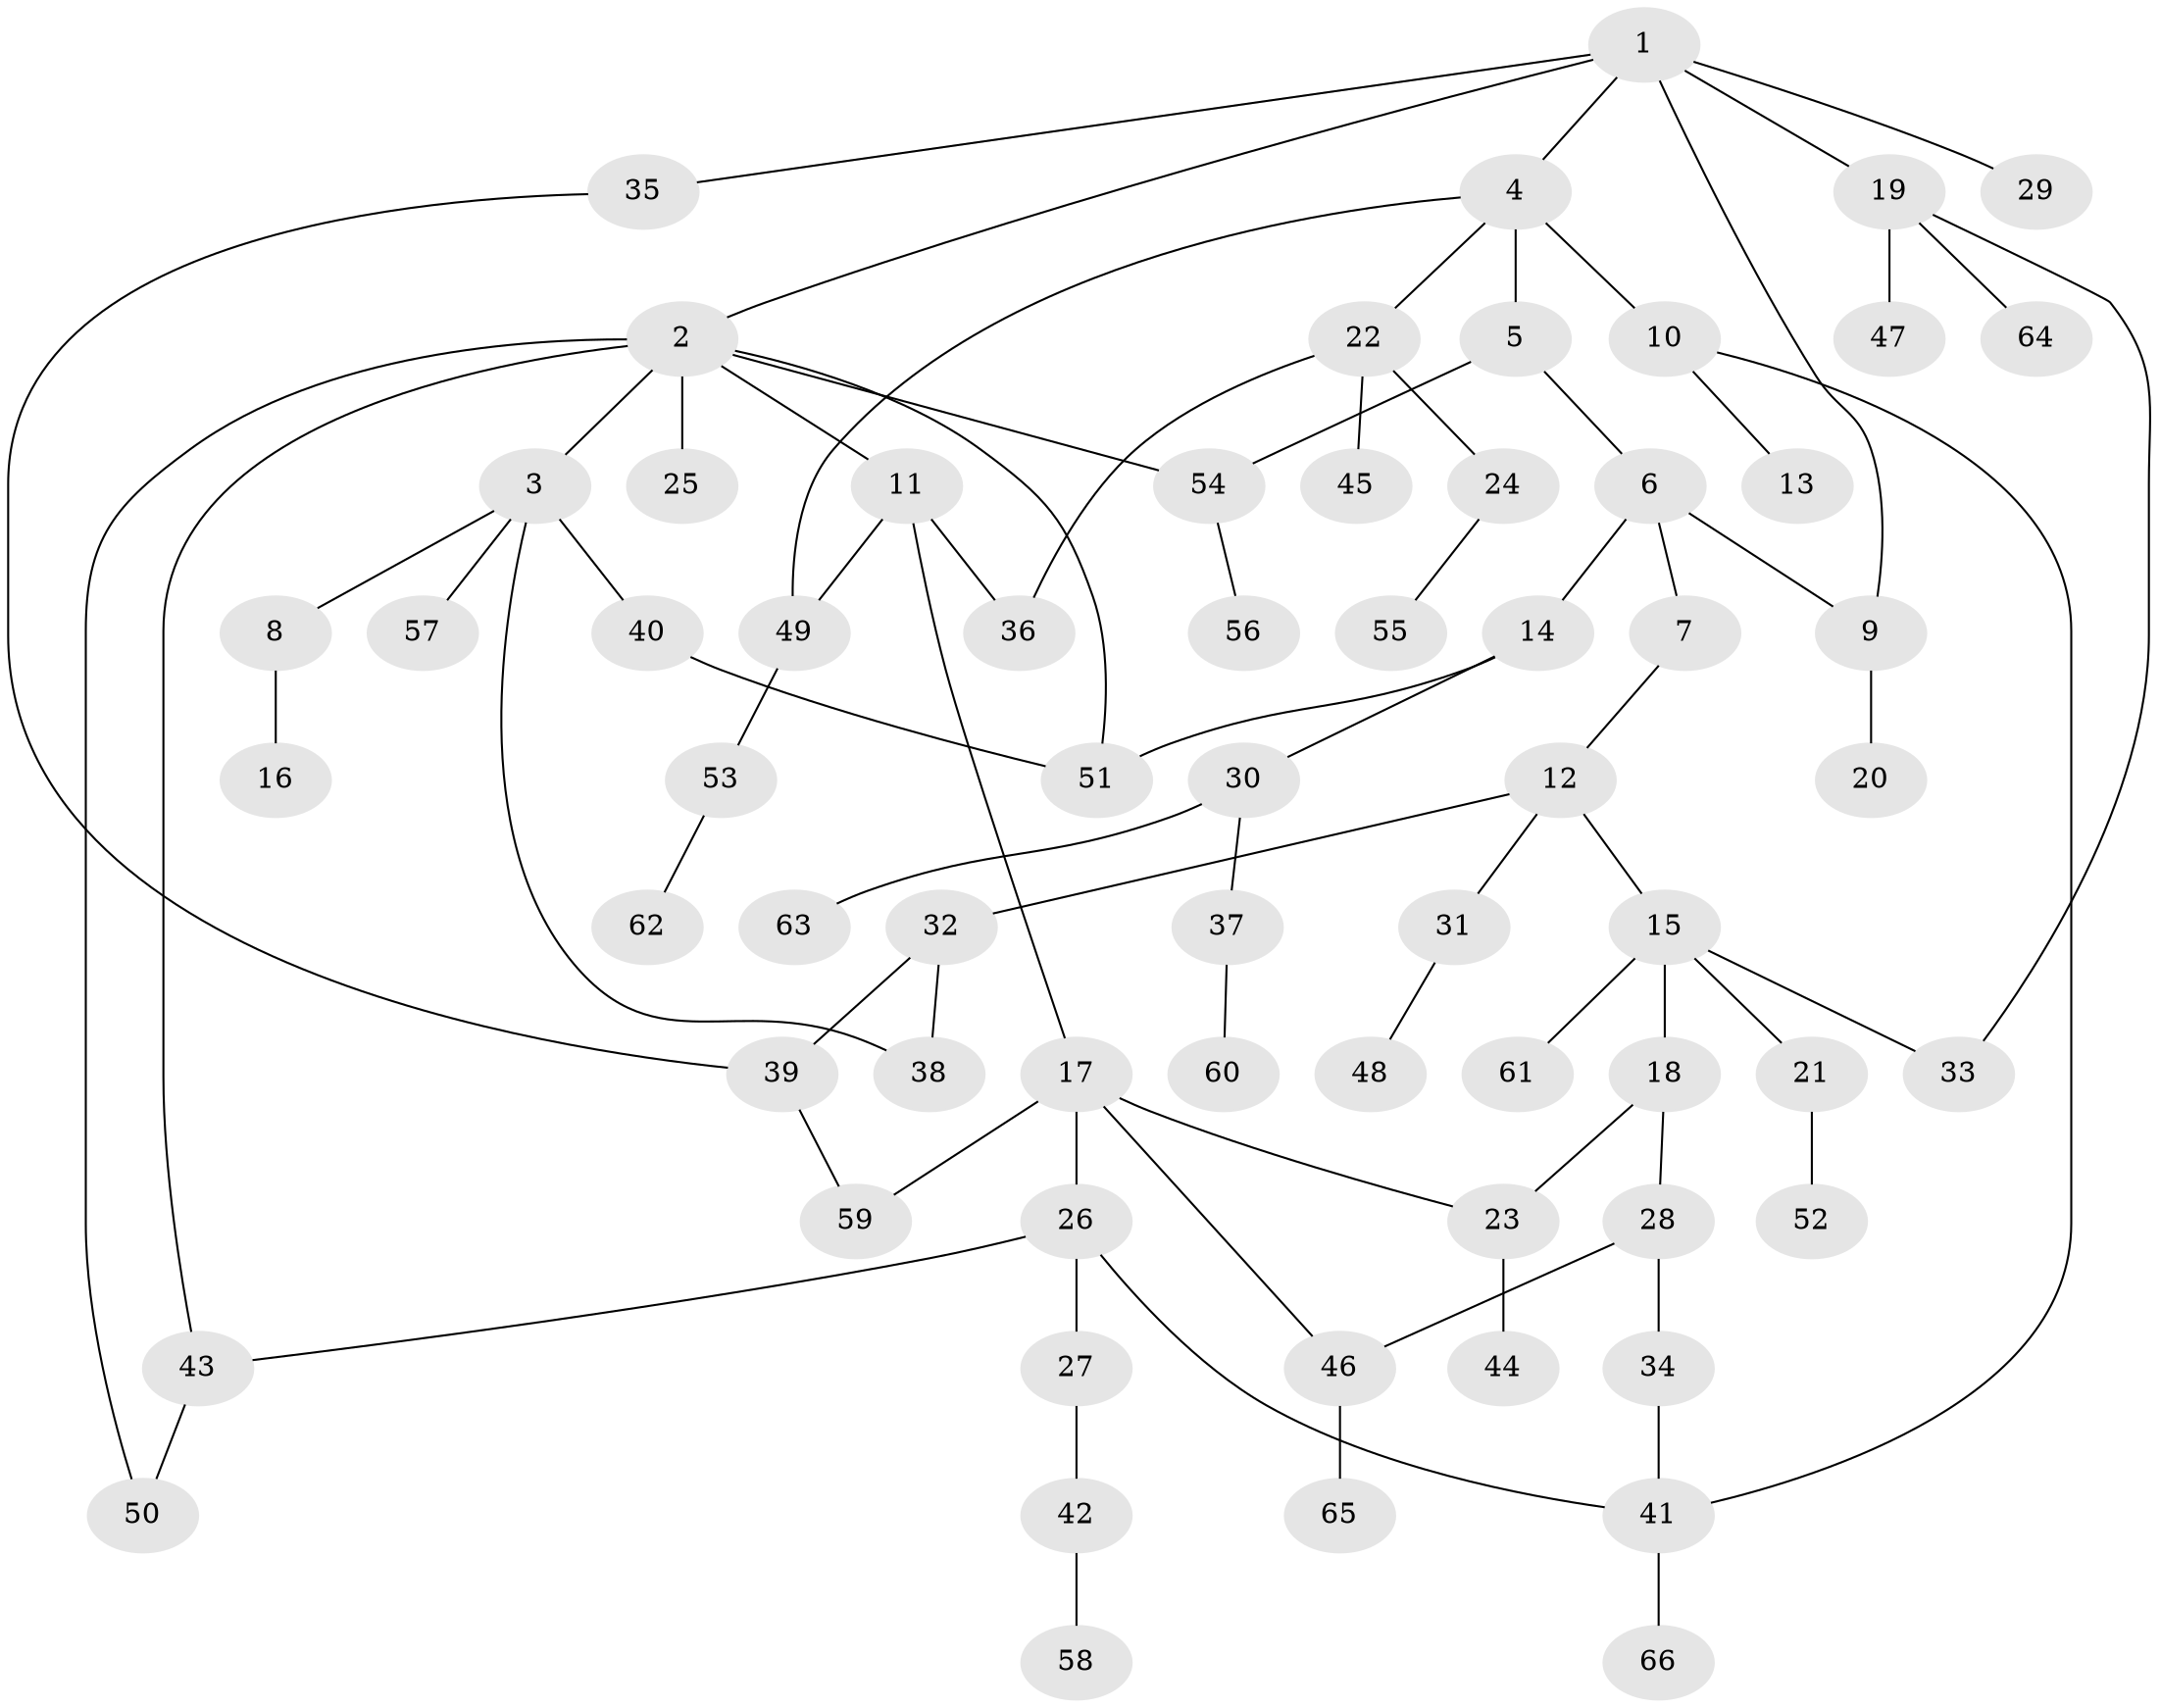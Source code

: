 // Generated by graph-tools (version 1.1) at 2025/01/03/09/25 03:01:09]
// undirected, 66 vertices, 81 edges
graph export_dot {
graph [start="1"]
  node [color=gray90,style=filled];
  1;
  2;
  3;
  4;
  5;
  6;
  7;
  8;
  9;
  10;
  11;
  12;
  13;
  14;
  15;
  16;
  17;
  18;
  19;
  20;
  21;
  22;
  23;
  24;
  25;
  26;
  27;
  28;
  29;
  30;
  31;
  32;
  33;
  34;
  35;
  36;
  37;
  38;
  39;
  40;
  41;
  42;
  43;
  44;
  45;
  46;
  47;
  48;
  49;
  50;
  51;
  52;
  53;
  54;
  55;
  56;
  57;
  58;
  59;
  60;
  61;
  62;
  63;
  64;
  65;
  66;
  1 -- 2;
  1 -- 4;
  1 -- 19;
  1 -- 29;
  1 -- 35;
  1 -- 9;
  2 -- 3;
  2 -- 11;
  2 -- 25;
  2 -- 43;
  2 -- 50;
  2 -- 54;
  2 -- 51;
  3 -- 8;
  3 -- 40;
  3 -- 57;
  3 -- 38;
  4 -- 5;
  4 -- 10;
  4 -- 22;
  4 -- 49;
  5 -- 6;
  5 -- 54;
  6 -- 7;
  6 -- 9;
  6 -- 14;
  7 -- 12;
  8 -- 16;
  9 -- 20;
  10 -- 13;
  10 -- 41;
  11 -- 17;
  11 -- 49;
  11 -- 36;
  12 -- 15;
  12 -- 31;
  12 -- 32;
  14 -- 30;
  14 -- 51;
  15 -- 18;
  15 -- 21;
  15 -- 33;
  15 -- 61;
  17 -- 23;
  17 -- 26;
  17 -- 59;
  17 -- 46;
  18 -- 28;
  18 -- 23;
  19 -- 47;
  19 -- 64;
  19 -- 33;
  21 -- 52;
  22 -- 24;
  22 -- 36;
  22 -- 45;
  23 -- 44;
  24 -- 55;
  26 -- 27;
  26 -- 43;
  26 -- 41;
  27 -- 42;
  28 -- 34;
  28 -- 46;
  30 -- 37;
  30 -- 63;
  31 -- 48;
  32 -- 38;
  32 -- 39;
  34 -- 41;
  35 -- 39;
  37 -- 60;
  39 -- 59;
  40 -- 51;
  41 -- 66;
  42 -- 58;
  43 -- 50;
  46 -- 65;
  49 -- 53;
  53 -- 62;
  54 -- 56;
}
